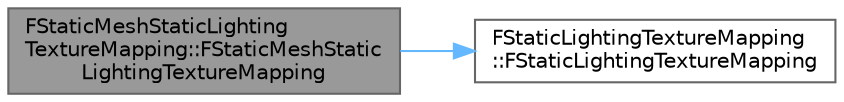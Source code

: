 digraph "FStaticMeshStaticLightingTextureMapping::FStaticMeshStaticLightingTextureMapping"
{
 // INTERACTIVE_SVG=YES
 // LATEX_PDF_SIZE
  bgcolor="transparent";
  edge [fontname=Helvetica,fontsize=10,labelfontname=Helvetica,labelfontsize=10];
  node [fontname=Helvetica,fontsize=10,shape=box,height=0.2,width=0.4];
  rankdir="LR";
  Node1 [id="Node000001",label="FStaticMeshStaticLighting\lTextureMapping::FStaticMeshStatic\lLightingTextureMapping",height=0.2,width=0.4,color="gray40", fillcolor="grey60", style="filled", fontcolor="black",tooltip=" "];
  Node1 -> Node2 [id="edge1_Node000001_Node000002",color="steelblue1",style="solid",tooltip=" "];
  Node2 [id="Node000002",label="FStaticLightingTextureMapping\l::FStaticLightingTextureMapping",height=0.2,width=0.4,color="grey40", fillcolor="white", style="filled",URL="$d4/d4d/classFStaticLightingTextureMapping.html#aad3f7c31b5427c52b2fab964ede4c7a3",tooltip="Initialization constructor."];
}
